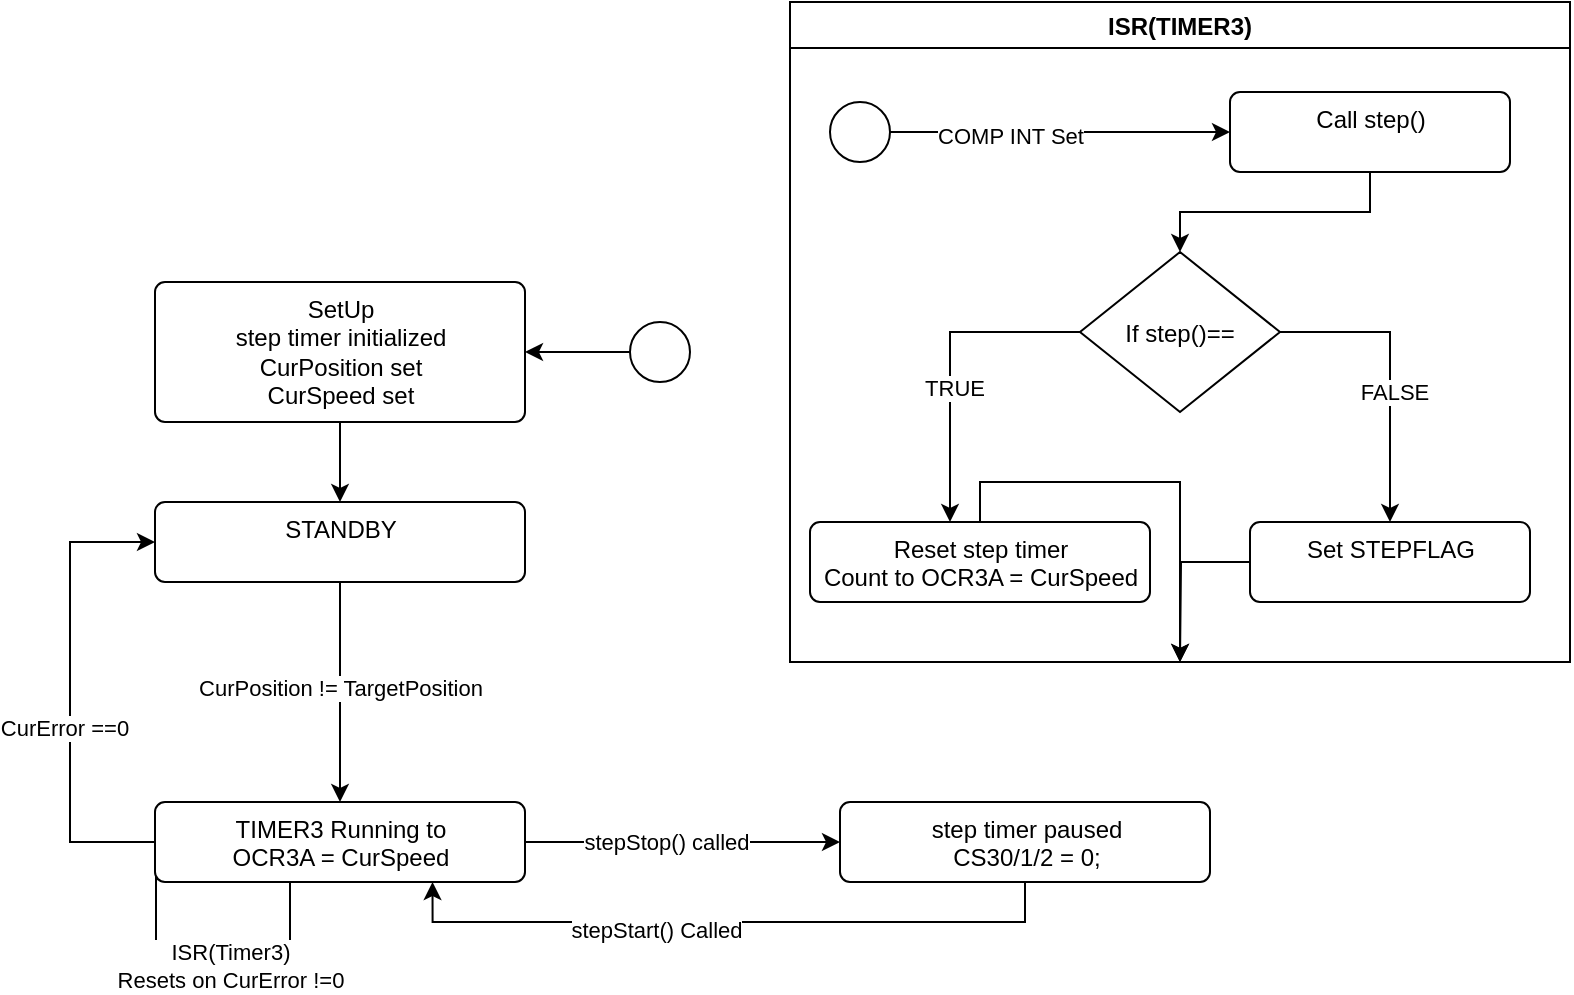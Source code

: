 <mxfile version="20.3.0" type="device"><diagram id="XoI1_LIBKAKngBVx53Sf" name="Page-1"><mxGraphModel dx="1422" dy="845" grid="0" gridSize="10" guides="1" tooltips="1" connect="1" arrows="1" fold="1" page="1" pageScale="1" pageWidth="850" pageHeight="1100" math="0" shadow="0"><root><mxCell id="0"/><mxCell id="1" parent="0"/><mxCell id="tFpnpCDD9VEKergtHmDv-11" style="edgeStyle=orthogonalEdgeStyle;rounded=0;orthogonalLoop=1;jettySize=auto;html=1;" edge="1" parent="1" source="tFpnpCDD9VEKergtHmDv-1" target="tFpnpCDD9VEKergtHmDv-10"><mxGeometry relative="1" as="geometry"/></mxCell><mxCell id="tFpnpCDD9VEKergtHmDv-1" value="" style="ellipse;fillColor=#ffffff;strokeColor=#000000;" vertex="1" parent="1"><mxGeometry x="320" y="370" width="30" height="30" as="geometry"/></mxCell><mxCell id="tFpnpCDD9VEKergtHmDv-2" value="ISR(TIMER3)" style="swimlane;" vertex="1" parent="1"><mxGeometry x="400" y="210" width="390" height="330" as="geometry"/></mxCell><mxCell id="tFpnpCDD9VEKergtHmDv-5" value="" style="edgeStyle=orthogonalEdgeStyle;rounded=0;orthogonalLoop=1;jettySize=auto;html=1;" edge="1" parent="tFpnpCDD9VEKergtHmDv-2" source="tFpnpCDD9VEKergtHmDv-3" target="tFpnpCDD9VEKergtHmDv-4"><mxGeometry relative="1" as="geometry"/></mxCell><mxCell id="tFpnpCDD9VEKergtHmDv-3" value="Call step()" style="html=1;align=center;verticalAlign=top;rounded=1;absoluteArcSize=1;arcSize=10;dashed=0;" vertex="1" parent="tFpnpCDD9VEKergtHmDv-2"><mxGeometry x="220" y="45" width="140" height="40" as="geometry"/></mxCell><mxCell id="tFpnpCDD9VEKergtHmDv-4" value="If step()==" style="rhombus;" vertex="1" parent="tFpnpCDD9VEKergtHmDv-2"><mxGeometry x="145" y="125" width="100" height="80" as="geometry"/></mxCell><mxCell id="tFpnpCDD9VEKergtHmDv-37" style="edgeStyle=orthogonalEdgeStyle;rounded=0;orthogonalLoop=1;jettySize=auto;html=1;entryX=0.5;entryY=1;entryDx=0;entryDy=0;" edge="1" parent="tFpnpCDD9VEKergtHmDv-2" source="tFpnpCDD9VEKergtHmDv-7" target="tFpnpCDD9VEKergtHmDv-2"><mxGeometry relative="1" as="geometry"/></mxCell><mxCell id="tFpnpCDD9VEKergtHmDv-7" value="Reset step timer&lt;br&gt;Count to OCR3A = CurSpeed" style="html=1;align=center;verticalAlign=top;rounded=1;absoluteArcSize=1;arcSize=10;dashed=0;" vertex="1" parent="tFpnpCDD9VEKergtHmDv-2"><mxGeometry x="10" y="260" width="170" height="40" as="geometry"/></mxCell><mxCell id="tFpnpCDD9VEKergtHmDv-6" style="edgeStyle=orthogonalEdgeStyle;rounded=0;orthogonalLoop=1;jettySize=auto;html=1;" edge="1" parent="tFpnpCDD9VEKergtHmDv-2" source="tFpnpCDD9VEKergtHmDv-4"><mxGeometry relative="1" as="geometry"><mxPoint x="80" y="260" as="targetPoint"/><Array as="points"><mxPoint x="80" y="165"/><mxPoint x="80" y="260"/></Array></mxGeometry></mxCell><mxCell id="tFpnpCDD9VEKergtHmDv-14" value="TRUE" style="edgeLabel;html=1;align=center;verticalAlign=middle;resizable=0;points=[];" vertex="1" connectable="0" parent="tFpnpCDD9VEKergtHmDv-6"><mxGeometry x="0.16" y="2" relative="1" as="geometry"><mxPoint as="offset"/></mxGeometry></mxCell><mxCell id="tFpnpCDD9VEKergtHmDv-38" style="edgeStyle=orthogonalEdgeStyle;rounded=0;orthogonalLoop=1;jettySize=auto;html=1;" edge="1" parent="tFpnpCDD9VEKergtHmDv-2" source="tFpnpCDD9VEKergtHmDv-9"><mxGeometry relative="1" as="geometry"><mxPoint x="195" y="330" as="targetPoint"/></mxGeometry></mxCell><mxCell id="tFpnpCDD9VEKergtHmDv-9" value="Set STEPFLAG" style="html=1;align=center;verticalAlign=top;rounded=1;absoluteArcSize=1;arcSize=10;dashed=0;" vertex="1" parent="tFpnpCDD9VEKergtHmDv-2"><mxGeometry x="230" y="260" width="140" height="40" as="geometry"/></mxCell><mxCell id="tFpnpCDD9VEKergtHmDv-8" style="edgeStyle=orthogonalEdgeStyle;rounded=0;orthogonalLoop=1;jettySize=auto;html=1;entryX=0.5;entryY=0;entryDx=0;entryDy=0;" edge="1" parent="tFpnpCDD9VEKergtHmDv-2" source="tFpnpCDD9VEKergtHmDv-4" target="tFpnpCDD9VEKergtHmDv-9"><mxGeometry relative="1" as="geometry"><mxPoint x="300" y="260" as="targetPoint"/><Array as="points"><mxPoint x="300" y="165"/></Array></mxGeometry></mxCell><mxCell id="tFpnpCDD9VEKergtHmDv-15" value="FALSE" style="edgeLabel;html=1;align=center;verticalAlign=middle;resizable=0;points=[];" vertex="1" connectable="0" parent="tFpnpCDD9VEKergtHmDv-8"><mxGeometry x="0.133" y="2" relative="1" as="geometry"><mxPoint as="offset"/></mxGeometry></mxCell><mxCell id="tFpnpCDD9VEKergtHmDv-34" style="edgeStyle=orthogonalEdgeStyle;rounded=0;orthogonalLoop=1;jettySize=auto;html=1;" edge="1" parent="tFpnpCDD9VEKergtHmDv-2" source="tFpnpCDD9VEKergtHmDv-33" target="tFpnpCDD9VEKergtHmDv-3"><mxGeometry relative="1" as="geometry"/></mxCell><mxCell id="tFpnpCDD9VEKergtHmDv-35" value="COMP INT Set" style="edgeLabel;html=1;align=center;verticalAlign=middle;resizable=0;points=[];" vertex="1" connectable="0" parent="tFpnpCDD9VEKergtHmDv-34"><mxGeometry x="-0.297" y="-2" relative="1" as="geometry"><mxPoint as="offset"/></mxGeometry></mxCell><mxCell id="tFpnpCDD9VEKergtHmDv-33" value="" style="ellipse;fillColor=#ffffff;strokeColor=#000000;" vertex="1" parent="tFpnpCDD9VEKergtHmDv-2"><mxGeometry x="20" y="50" width="30" height="30" as="geometry"/></mxCell><mxCell id="tFpnpCDD9VEKergtHmDv-12" style="edgeStyle=orthogonalEdgeStyle;rounded=0;orthogonalLoop=1;jettySize=auto;html=1;" edge="1" parent="1" source="tFpnpCDD9VEKergtHmDv-10" target="tFpnpCDD9VEKergtHmDv-17"><mxGeometry relative="1" as="geometry"><mxPoint x="175.034" y="260" as="targetPoint"/></mxGeometry></mxCell><mxCell id="tFpnpCDD9VEKergtHmDv-10" value="SetUp&lt;br&gt;step timer initialized&lt;br&gt;CurPosition set&lt;br&gt;CurSpeed set" style="html=1;align=center;verticalAlign=top;rounded=1;absoluteArcSize=1;arcSize=10;dashed=0;" vertex="1" parent="1"><mxGeometry x="82.5" y="350" width="185" height="70" as="geometry"/></mxCell><mxCell id="tFpnpCDD9VEKergtHmDv-18" style="edgeStyle=orthogonalEdgeStyle;rounded=0;orthogonalLoop=1;jettySize=auto;html=1;entryX=0.5;entryY=0;entryDx=0;entryDy=0;" edge="1" parent="1" source="tFpnpCDD9VEKergtHmDv-17" target="tFpnpCDD9VEKergtHmDv-19"><mxGeometry relative="1" as="geometry"><mxPoint x="90" y="590" as="targetPoint"/></mxGeometry></mxCell><mxCell id="tFpnpCDD9VEKergtHmDv-20" value="CurPosition != TargetPosition" style="edgeLabel;html=1;align=center;verticalAlign=middle;resizable=0;points=[];" vertex="1" connectable="0" parent="tFpnpCDD9VEKergtHmDv-18"><mxGeometry x="-0.18" y="1" relative="1" as="geometry"><mxPoint x="-1" y="8" as="offset"/></mxGeometry></mxCell><mxCell id="tFpnpCDD9VEKergtHmDv-17" value="STANDBY" style="html=1;align=center;verticalAlign=top;rounded=1;absoluteArcSize=1;arcSize=10;dashed=0;" vertex="1" parent="1"><mxGeometry x="82.5" y="460" width="185" height="40" as="geometry"/></mxCell><mxCell id="tFpnpCDD9VEKergtHmDv-23" style="edgeStyle=orthogonalEdgeStyle;rounded=0;orthogonalLoop=1;jettySize=auto;html=1;entryX=0;entryY=1;entryDx=0;entryDy=0;" edge="1" parent="1" source="tFpnpCDD9VEKergtHmDv-19" target="tFpnpCDD9VEKergtHmDv-19"><mxGeometry relative="1" as="geometry"><mxPoint x="60" y="650" as="targetPoint"/><Array as="points"><mxPoint x="150" y="690"/><mxPoint x="83" y="690"/><mxPoint x="83" y="649"/></Array></mxGeometry></mxCell><mxCell id="tFpnpCDD9VEKergtHmDv-24" value="ISR(Timer3)&lt;br&gt;Resets on CurError !=0" style="edgeLabel;html=1;align=center;verticalAlign=middle;resizable=0;points=[];" vertex="1" connectable="0" parent="tFpnpCDD9VEKergtHmDv-23"><mxGeometry x="-0.21" y="2" relative="1" as="geometry"><mxPoint x="-11" as="offset"/></mxGeometry></mxCell><mxCell id="tFpnpCDD9VEKergtHmDv-25" style="edgeStyle=orthogonalEdgeStyle;rounded=0;orthogonalLoop=1;jettySize=auto;html=1;entryX=0;entryY=0.5;entryDx=0;entryDy=0;" edge="1" parent="1" source="tFpnpCDD9VEKergtHmDv-19" target="tFpnpCDD9VEKergtHmDv-17"><mxGeometry relative="1" as="geometry"><Array as="points"><mxPoint x="40" y="630"/><mxPoint x="40" y="480"/></Array></mxGeometry></mxCell><mxCell id="tFpnpCDD9VEKergtHmDv-26" value="CurError ==0" style="edgeLabel;html=1;align=center;verticalAlign=middle;resizable=0;points=[];" vertex="1" connectable="0" parent="tFpnpCDD9VEKergtHmDv-25"><mxGeometry x="-0.152" y="3" relative="1" as="geometry"><mxPoint as="offset"/></mxGeometry></mxCell><mxCell id="tFpnpCDD9VEKergtHmDv-27" style="edgeStyle=orthogonalEdgeStyle;rounded=0;orthogonalLoop=1;jettySize=auto;html=1;entryX=0;entryY=0.5;entryDx=0;entryDy=0;" edge="1" parent="1" source="tFpnpCDD9VEKergtHmDv-19" target="tFpnpCDD9VEKergtHmDv-29"><mxGeometry relative="1" as="geometry"><mxPoint x="430.0" y="630" as="targetPoint"/></mxGeometry></mxCell><mxCell id="tFpnpCDD9VEKergtHmDv-28" value="stepStop() called" style="edgeLabel;html=1;align=center;verticalAlign=middle;resizable=0;points=[];" vertex="1" connectable="0" parent="tFpnpCDD9VEKergtHmDv-27"><mxGeometry x="-0.294" y="1" relative="1" as="geometry"><mxPoint x="15" y="1" as="offset"/></mxGeometry></mxCell><mxCell id="tFpnpCDD9VEKergtHmDv-19" value="TIMER3 Running to&lt;br&gt;OCR3A = CurSpeed" style="html=1;align=center;verticalAlign=top;rounded=1;absoluteArcSize=1;arcSize=10;dashed=0;" vertex="1" parent="1"><mxGeometry x="82.5" y="610" width="185" height="40" as="geometry"/></mxCell><mxCell id="tFpnpCDD9VEKergtHmDv-31" style="edgeStyle=orthogonalEdgeStyle;rounded=0;orthogonalLoop=1;jettySize=auto;html=1;entryX=0.75;entryY=1;entryDx=0;entryDy=0;" edge="1" parent="1" source="tFpnpCDD9VEKergtHmDv-29" target="tFpnpCDD9VEKergtHmDv-19"><mxGeometry relative="1" as="geometry"><Array as="points"><mxPoint x="518" y="670"/><mxPoint x="221" y="670"/></Array></mxGeometry></mxCell><mxCell id="tFpnpCDD9VEKergtHmDv-32" value="stepStart() Called" style="edgeLabel;html=1;align=center;verticalAlign=middle;resizable=0;points=[];" vertex="1" connectable="0" parent="tFpnpCDD9VEKergtHmDv-31"><mxGeometry x="0.22" y="4" relative="1" as="geometry"><mxPoint as="offset"/></mxGeometry></mxCell><mxCell id="tFpnpCDD9VEKergtHmDv-29" value="step timer paused&lt;br&gt;CS30/1/2 = 0;" style="html=1;align=center;verticalAlign=top;rounded=1;absoluteArcSize=1;arcSize=10;dashed=0;" vertex="1" parent="1"><mxGeometry x="425" y="610" width="185" height="40" as="geometry"/></mxCell></root></mxGraphModel></diagram></mxfile>